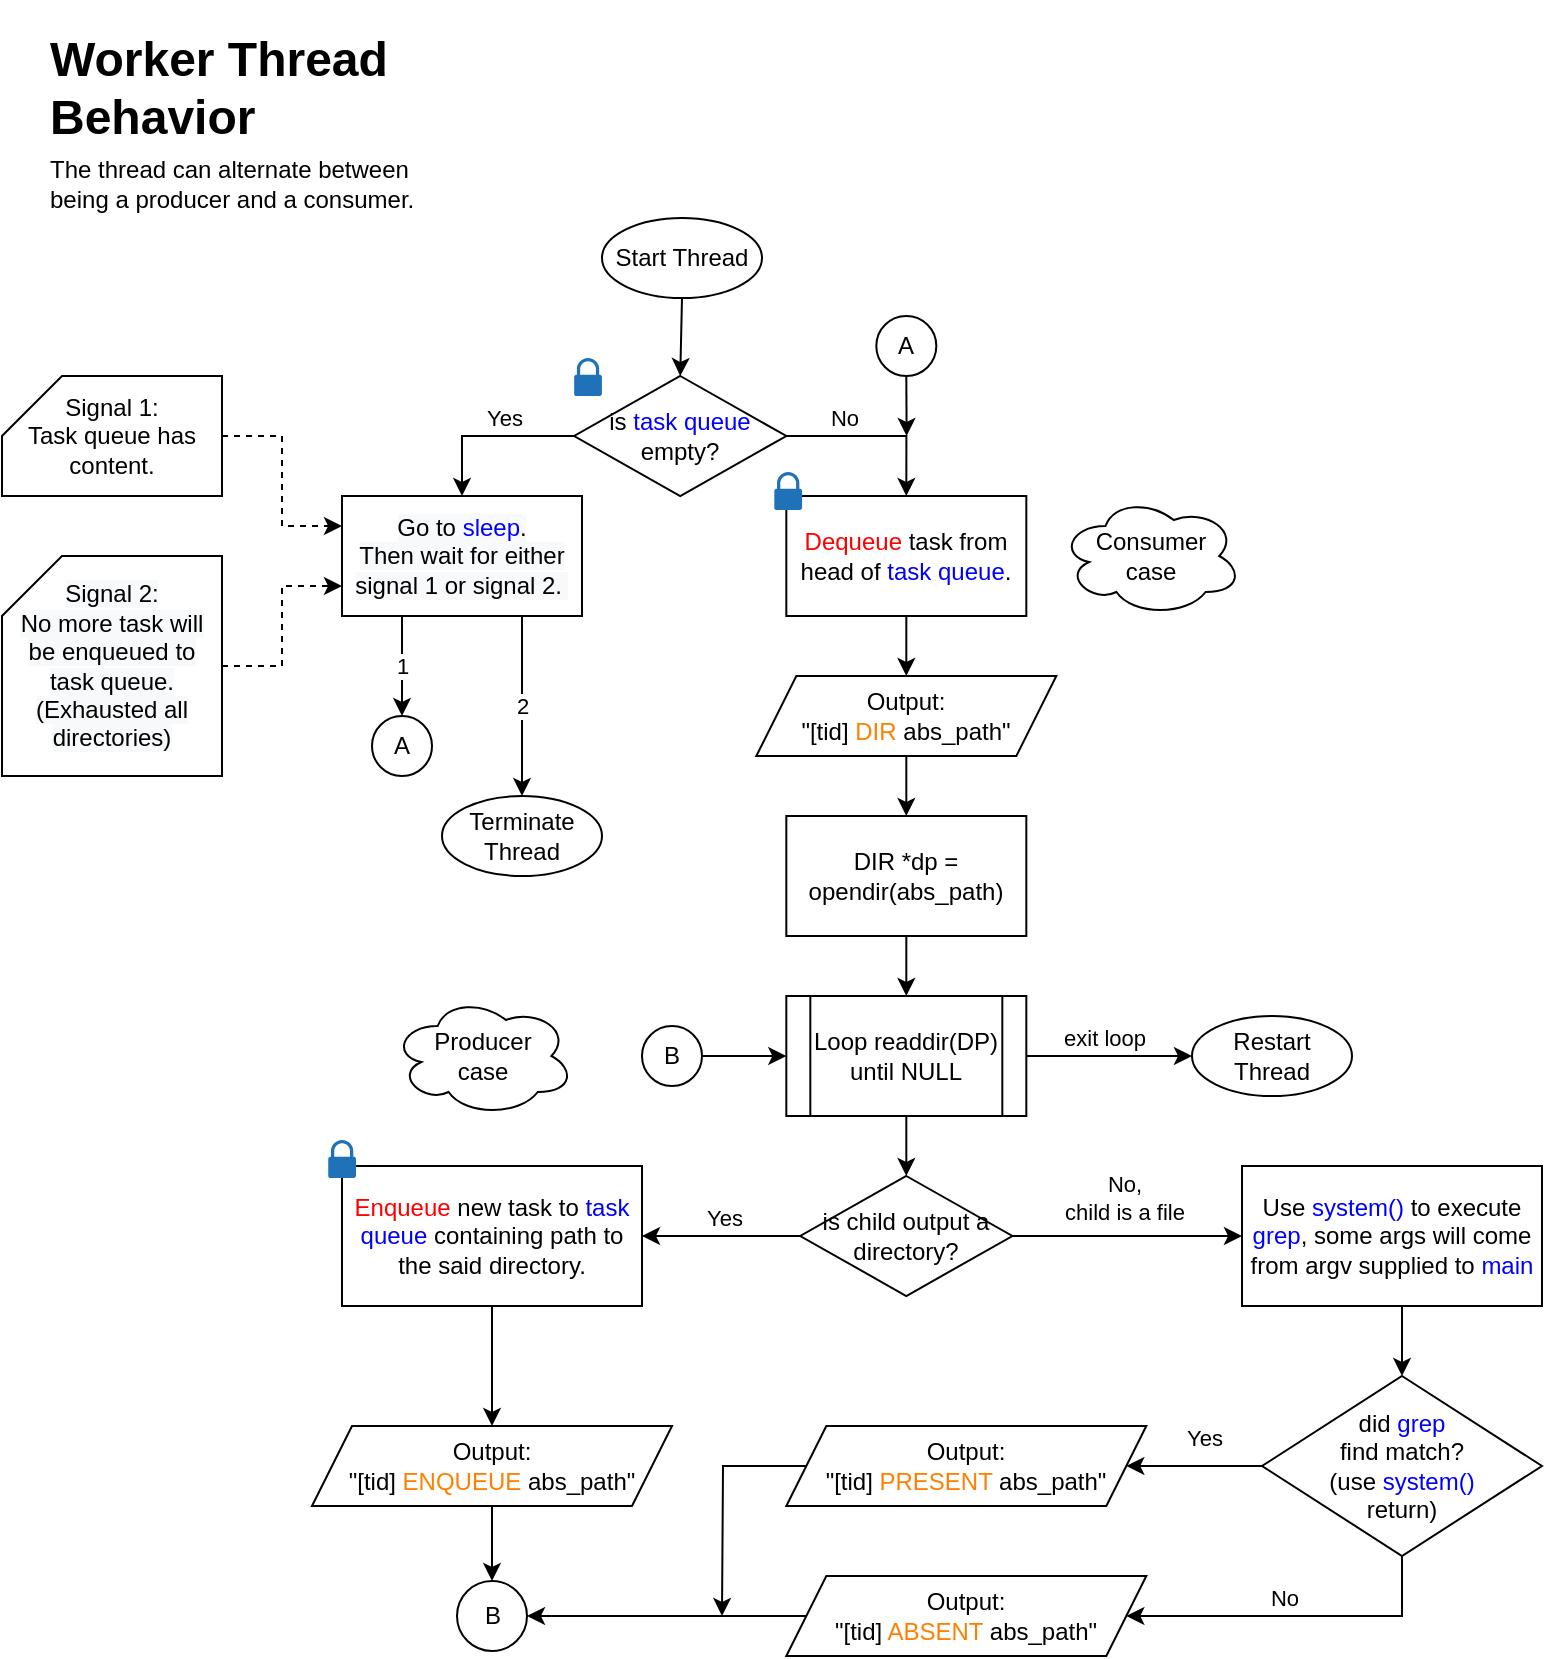 <mxfile version="18.1.3" type="device"><diagram id="C5RBs43oDa-KdzZeNtuy" name="Page-1"><mxGraphModel dx="1296" dy="806" grid="1" gridSize="10" guides="1" tooltips="1" connect="1" arrows="1" fold="1" page="1" pageScale="1" pageWidth="850" pageHeight="1100" math="0" shadow="0"><root><mxCell id="WIyWlLk6GJQsqaUBKTNV-0"/><mxCell id="WIyWlLk6GJQsqaUBKTNV-1" parent="WIyWlLk6GJQsqaUBKTNV-0"/><mxCell id="QdaDASI_tFsIy3ZHebgg-5" style="edgeStyle=orthogonalEdgeStyle;rounded=0;orthogonalLoop=1;jettySize=auto;html=1;exitX=0.5;exitY=1;exitDx=0;exitDy=0;entryX=0.5;entryY=0;entryDx=0;entryDy=0;" parent="WIyWlLk6GJQsqaUBKTNV-1" source="QdaDASI_tFsIy3ZHebgg-0" target="QdaDASI_tFsIy3ZHebgg-4" edge="1"><mxGeometry relative="1" as="geometry"/></mxCell><mxCell id="QdaDASI_tFsIy3ZHebgg-0" value="Start Thread" style="ellipse;whiteSpace=wrap;html=1;" parent="WIyWlLk6GJQsqaUBKTNV-1" vertex="1"><mxGeometry x="329" y="140" width="80" height="40" as="geometry"/></mxCell><mxCell id="QdaDASI_tFsIy3ZHebgg-11" value="Yes" style="edgeStyle=orthogonalEdgeStyle;rounded=0;orthogonalLoop=1;jettySize=auto;html=1;exitX=0;exitY=0.5;exitDx=0;exitDy=0;entryX=0.5;entryY=0;entryDx=0;entryDy=0;" parent="WIyWlLk6GJQsqaUBKTNV-1" source="QdaDASI_tFsIy3ZHebgg-4" target="QdaDASI_tFsIy3ZHebgg-10" edge="1"><mxGeometry x="-0.185" y="-9" relative="1" as="geometry"><mxPoint as="offset"/></mxGeometry></mxCell><mxCell id="QdaDASI_tFsIy3ZHebgg-40" value="No" style="edgeStyle=orthogonalEdgeStyle;rounded=0;orthogonalLoop=1;jettySize=auto;html=1;exitX=1;exitY=0.5;exitDx=0;exitDy=0;entryX=0.5;entryY=0;entryDx=0;entryDy=0;" parent="WIyWlLk6GJQsqaUBKTNV-1" source="QdaDASI_tFsIy3ZHebgg-4" target="QdaDASI_tFsIy3ZHebgg-38" edge="1"><mxGeometry x="-0.359" y="9" relative="1" as="geometry"><mxPoint as="offset"/></mxGeometry></mxCell><mxCell id="QdaDASI_tFsIy3ZHebgg-4" value="is &lt;font color=&quot;#0000ff&quot;&gt;task queue&lt;/font&gt; empty?" style="rhombus;whiteSpace=wrap;html=1;" parent="WIyWlLk6GJQsqaUBKTNV-1" vertex="1"><mxGeometry x="315.08" y="219" width="106.08" height="60" as="geometry"/></mxCell><mxCell id="QdaDASI_tFsIy3ZHebgg-28" value="2" style="edgeStyle=orthogonalEdgeStyle;rounded=0;orthogonalLoop=1;jettySize=auto;html=1;exitX=0.75;exitY=1;exitDx=0;exitDy=0;entryX=0.5;entryY=0;entryDx=0;entryDy=0;" parent="WIyWlLk6GJQsqaUBKTNV-1" source="QdaDASI_tFsIy3ZHebgg-10" target="QdaDASI_tFsIy3ZHebgg-37" edge="1"><mxGeometry relative="1" as="geometry"><mxPoint x="284.833" y="419.0" as="targetPoint"/></mxGeometry></mxCell><mxCell id="QdaDASI_tFsIy3ZHebgg-10" value="&lt;span style=&quot;color: rgb(0, 0, 0); font-family: Helvetica; font-size: 12px; font-style: normal; font-variant-ligatures: normal; font-variant-caps: normal; font-weight: 400; letter-spacing: normal; orphans: 2; text-align: center; text-indent: 0px; text-transform: none; widows: 2; word-spacing: 0px; -webkit-text-stroke-width: 0px; background-color: rgb(248, 249, 250); text-decoration-thickness: initial; text-decoration-style: initial; text-decoration-color: initial; float: none; display: inline !important;&quot;&gt;Go to &lt;/span&gt;&lt;span style=&quot;font-family: Helvetica; font-size: 12px; font-style: normal; font-variant-ligatures: normal; font-variant-caps: normal; font-weight: 400; letter-spacing: normal; orphans: 2; text-align: center; text-indent: 0px; text-transform: none; widows: 2; word-spacing: 0px; -webkit-text-stroke-width: 0px; background-color: rgb(248, 249, 250); text-decoration-thickness: initial; text-decoration-style: initial; text-decoration-color: initial; float: none; display: inline !important;&quot;&gt;&lt;font color=&quot;#0000ff&quot;&gt;sleep&lt;/font&gt;&lt;/span&gt;&lt;span style=&quot;color: rgb(0, 0, 0); font-family: Helvetica; font-size: 12px; font-style: normal; font-variant-ligatures: normal; font-variant-caps: normal; font-weight: 400; letter-spacing: normal; orphans: 2; text-align: center; text-indent: 0px; text-transform: none; widows: 2; word-spacing: 0px; -webkit-text-stroke-width: 0px; background-color: rgb(248, 249, 250); text-decoration-thickness: initial; text-decoration-style: initial; text-decoration-color: initial; float: none; display: inline !important;&quot;&gt;.&lt;br&gt;Then wait for either&lt;br&gt;signal 1 or signal 2.&amp;nbsp;&lt;/span&gt;" style="rounded=0;whiteSpace=wrap;html=1;" parent="WIyWlLk6GJQsqaUBKTNV-1" vertex="1"><mxGeometry x="199" y="279" width="120" height="60" as="geometry"/></mxCell><mxCell id="QdaDASI_tFsIy3ZHebgg-24" style="edgeStyle=orthogonalEdgeStyle;rounded=0;orthogonalLoop=1;jettySize=auto;html=1;exitX=1;exitY=0.5;exitDx=0;exitDy=0;exitPerimeter=0;entryX=0;entryY=0.75;entryDx=0;entryDy=0;dashed=1;" parent="WIyWlLk6GJQsqaUBKTNV-1" source="QdaDASI_tFsIy3ZHebgg-19" target="QdaDASI_tFsIy3ZHebgg-10" edge="1"><mxGeometry relative="1" as="geometry"/></mxCell><mxCell id="QdaDASI_tFsIy3ZHebgg-19" value="&lt;span style=&quot;color: rgb(0, 0, 0); font-family: Helvetica; font-size: 12px; font-style: normal; font-variant-ligatures: normal; font-variant-caps: normal; font-weight: 400; letter-spacing: normal; orphans: 2; text-align: center; text-indent: 0px; text-transform: none; widows: 2; word-spacing: 0px; -webkit-text-stroke-width: 0px; background-color: rgb(248, 249, 250); text-decoration-thickness: initial; text-decoration-style: initial; text-decoration-color: initial; float: none; display: inline !important;&quot;&gt;Signal 2:&lt;/span&gt;&lt;br style=&quot;color: rgb(0, 0, 0); font-family: Helvetica; font-size: 12px; font-style: normal; font-variant-ligatures: normal; font-variant-caps: normal; font-weight: 400; letter-spacing: normal; orphans: 2; text-align: center; text-indent: 0px; text-transform: none; widows: 2; word-spacing: 0px; -webkit-text-stroke-width: 0px; background-color: rgb(248, 249, 250); text-decoration-thickness: initial; text-decoration-style: initial; text-decoration-color: initial;&quot;&gt;&lt;span style=&quot;color: rgb(0, 0, 0); font-family: Helvetica; font-size: 12px; font-style: normal; font-variant-ligatures: normal; font-variant-caps: normal; font-weight: 400; letter-spacing: normal; orphans: 2; text-align: center; text-indent: 0px; text-transform: none; widows: 2; word-spacing: 0px; -webkit-text-stroke-width: 0px; background-color: rgb(248, 249, 250); text-decoration-thickness: initial; text-decoration-style: initial; text-decoration-color: initial; float: none; display: inline !important;&quot;&gt;No more task will be enqueued to task queue.&lt;/span&gt;&lt;br style=&quot;color: rgb(0, 0, 0); font-family: Helvetica; font-size: 12px; font-style: normal; font-variant-ligatures: normal; font-variant-caps: normal; font-weight: 400; letter-spacing: normal; orphans: 2; text-align: center; text-indent: 0px; text-transform: none; widows: 2; word-spacing: 0px; -webkit-text-stroke-width: 0px; background-color: rgb(248, 249, 250); text-decoration-thickness: initial; text-decoration-style: initial; text-decoration-color: initial;&quot;&gt;&lt;span style=&quot;color: rgb(0, 0, 0); font-family: Helvetica; font-size: 12px; font-style: normal; font-variant-ligatures: normal; font-variant-caps: normal; font-weight: 400; letter-spacing: normal; orphans: 2; text-align: center; text-indent: 0px; text-transform: none; widows: 2; word-spacing: 0px; -webkit-text-stroke-width: 0px; background-color: rgb(248, 249, 250); text-decoration-thickness: initial; text-decoration-style: initial; text-decoration-color: initial; float: none; display: inline !important;&quot;&gt;(Exhausted all directories)&lt;/span&gt;" style="shape=card;whiteSpace=wrap;html=1;" parent="WIyWlLk6GJQsqaUBKTNV-1" vertex="1"><mxGeometry x="29" y="309" width="110" height="110" as="geometry"/></mxCell><mxCell id="QdaDASI_tFsIy3ZHebgg-21" style="edgeStyle=orthogonalEdgeStyle;rounded=0;orthogonalLoop=1;jettySize=auto;html=1;exitX=1;exitY=0.5;exitDx=0;exitDy=0;exitPerimeter=0;entryX=0;entryY=0.25;entryDx=0;entryDy=0;dashed=1;" parent="WIyWlLk6GJQsqaUBKTNV-1" source="QdaDASI_tFsIy3ZHebgg-20" target="QdaDASI_tFsIy3ZHebgg-10" edge="1"><mxGeometry relative="1" as="geometry"/></mxCell><mxCell id="QdaDASI_tFsIy3ZHebgg-20" value="Signal 1:&lt;br&gt;Task queue has content." style="shape=card;whiteSpace=wrap;html=1;" parent="WIyWlLk6GJQsqaUBKTNV-1" vertex="1"><mxGeometry x="29" y="219" width="110" height="60" as="geometry"/></mxCell><mxCell id="QdaDASI_tFsIy3ZHebgg-26" value="1" style="edgeStyle=orthogonalEdgeStyle;rounded=0;orthogonalLoop=1;jettySize=auto;html=1;exitX=0.25;exitY=1;exitDx=0;exitDy=0;entryX=0.5;entryY=0;entryDx=0;entryDy=0;" parent="WIyWlLk6GJQsqaUBKTNV-1" source="QdaDASI_tFsIy3ZHebgg-10" target="QdaDASI_tFsIy3ZHebgg-29" edge="1"><mxGeometry relative="1" as="geometry"><mxPoint x="65" y="9" as="targetPoint"/></mxGeometry></mxCell><mxCell id="QdaDASI_tFsIy3ZHebgg-29" value="A" style="ellipse;whiteSpace=wrap;html=1;aspect=fixed;" parent="WIyWlLk6GJQsqaUBKTNV-1" vertex="1"><mxGeometry x="214" y="389" width="30" height="30" as="geometry"/></mxCell><mxCell id="QdaDASI_tFsIy3ZHebgg-37" value="Terminate Thread" style="ellipse;whiteSpace=wrap;html=1;" parent="WIyWlLk6GJQsqaUBKTNV-1" vertex="1"><mxGeometry x="249" y="429" width="80" height="40" as="geometry"/></mxCell><mxCell id="QdaDASI_tFsIy3ZHebgg-44" style="edgeStyle=orthogonalEdgeStyle;rounded=0;orthogonalLoop=1;jettySize=auto;html=1;exitX=0.5;exitY=1;exitDx=0;exitDy=0;entryX=0.5;entryY=0;entryDx=0;entryDy=0;" parent="WIyWlLk6GJQsqaUBKTNV-1" source="QdaDASI_tFsIy3ZHebgg-38" target="QdaDASI_tFsIy3ZHebgg-43" edge="1"><mxGeometry relative="1" as="geometry"/></mxCell><mxCell id="QdaDASI_tFsIy3ZHebgg-38" value="&lt;font color=&quot;#ff0000&quot;&gt;Dequeue &lt;/font&gt;task from head of &lt;font color=&quot;#0000ff&quot;&gt;task queue&lt;/font&gt;." style="rounded=0;whiteSpace=wrap;html=1;" parent="WIyWlLk6GJQsqaUBKTNV-1" vertex="1"><mxGeometry x="421.16" y="279" width="120" height="60" as="geometry"/></mxCell><mxCell id="QdaDASI_tFsIy3ZHebgg-42" style="edgeStyle=orthogonalEdgeStyle;rounded=0;orthogonalLoop=1;jettySize=auto;html=1;exitX=0.5;exitY=1;exitDx=0;exitDy=0;" parent="WIyWlLk6GJQsqaUBKTNV-1" source="QdaDASI_tFsIy3ZHebgg-41" edge="1"><mxGeometry relative="1" as="geometry"><mxPoint x="481.31" y="249" as="targetPoint"/></mxGeometry></mxCell><mxCell id="QdaDASI_tFsIy3ZHebgg-41" value="A" style="ellipse;whiteSpace=wrap;html=1;aspect=fixed;" parent="WIyWlLk6GJQsqaUBKTNV-1" vertex="1"><mxGeometry x="466.16" y="189" width="30" height="30" as="geometry"/></mxCell><mxCell id="QdaDASI_tFsIy3ZHebgg-49" style="edgeStyle=orthogonalEdgeStyle;rounded=0;orthogonalLoop=1;jettySize=auto;html=1;exitX=0.5;exitY=1;exitDx=0;exitDy=0;entryX=0.5;entryY=0;entryDx=0;entryDy=0;" parent="WIyWlLk6GJQsqaUBKTNV-1" source="QdaDASI_tFsIy3ZHebgg-43" target="QdaDASI_tFsIy3ZHebgg-45" edge="1"><mxGeometry relative="1" as="geometry"/></mxCell><mxCell id="QdaDASI_tFsIy3ZHebgg-43" value="Output:&lt;br&gt;&quot;[tid] &lt;font color=&quot;#ff8000&quot;&gt;DIR &lt;/font&gt;abs_path&quot;" style="shape=parallelogram;perimeter=parallelogramPerimeter;whiteSpace=wrap;html=1;fixedSize=1;" parent="WIyWlLk6GJQsqaUBKTNV-1" vertex="1"><mxGeometry x="406.16" y="369" width="150" height="40" as="geometry"/></mxCell><mxCell id="QdaDASI_tFsIy3ZHebgg-50" style="edgeStyle=orthogonalEdgeStyle;rounded=0;orthogonalLoop=1;jettySize=auto;html=1;exitX=0.5;exitY=1;exitDx=0;exitDy=0;entryX=0.5;entryY=0;entryDx=0;entryDy=0;" parent="WIyWlLk6GJQsqaUBKTNV-1" source="QdaDASI_tFsIy3ZHebgg-45" target="QdaDASI_tFsIy3ZHebgg-48" edge="1"><mxGeometry relative="1" as="geometry"/></mxCell><mxCell id="QdaDASI_tFsIy3ZHebgg-45" value="DIR *dp = opendir(abs_path)" style="rounded=0;whiteSpace=wrap;html=1;" parent="WIyWlLk6GJQsqaUBKTNV-1" vertex="1"><mxGeometry x="421.16" y="439" width="120" height="60" as="geometry"/></mxCell><mxCell id="QdaDASI_tFsIy3ZHebgg-55" style="edgeStyle=orthogonalEdgeStyle;rounded=0;orthogonalLoop=1;jettySize=auto;html=1;exitX=0.5;exitY=1;exitDx=0;exitDy=0;entryX=0.5;entryY=0;entryDx=0;entryDy=0;" parent="WIyWlLk6GJQsqaUBKTNV-1" source="QdaDASI_tFsIy3ZHebgg-48" target="QdaDASI_tFsIy3ZHebgg-53" edge="1"><mxGeometry relative="1" as="geometry"/></mxCell><mxCell id="QdaDASI_tFsIy3ZHebgg-63" value="exit loop" style="edgeStyle=orthogonalEdgeStyle;rounded=0;orthogonalLoop=1;jettySize=auto;html=1;exitX=1;exitY=0.5;exitDx=0;exitDy=0;entryX=0;entryY=0.5;entryDx=0;entryDy=0;" parent="WIyWlLk6GJQsqaUBKTNV-1" source="QdaDASI_tFsIy3ZHebgg-48" target="QdaDASI_tFsIy3ZHebgg-65" edge="1"><mxGeometry x="-0.062" y="9" relative="1" as="geometry"><mxPoint x="589" y="558.833" as="targetPoint"/><mxPoint as="offset"/></mxGeometry></mxCell><mxCell id="QdaDASI_tFsIy3ZHebgg-48" value="Loop readdir(DP)&lt;br&gt;until NULL" style="shape=process;whiteSpace=wrap;html=1;backgroundOutline=1;" parent="WIyWlLk6GJQsqaUBKTNV-1" vertex="1"><mxGeometry x="421.16" y="529" width="120" height="60" as="geometry"/></mxCell><mxCell id="QdaDASI_tFsIy3ZHebgg-57" value="Yes" style="edgeStyle=orthogonalEdgeStyle;rounded=0;orthogonalLoop=1;jettySize=auto;html=1;exitX=0;exitY=0.5;exitDx=0;exitDy=0;entryX=1;entryY=0.5;entryDx=0;entryDy=0;" parent="WIyWlLk6GJQsqaUBKTNV-1" source="QdaDASI_tFsIy3ZHebgg-53" target="QdaDASI_tFsIy3ZHebgg-56" edge="1"><mxGeometry x="-0.036" y="-9" relative="1" as="geometry"><mxPoint as="offset"/></mxGeometry></mxCell><mxCell id="QdaDASI_tFsIy3ZHebgg-69" value="No,&lt;br&gt;child is a file" style="edgeStyle=orthogonalEdgeStyle;rounded=0;orthogonalLoop=1;jettySize=auto;html=1;exitX=1;exitY=0.5;exitDx=0;exitDy=0;entryX=0;entryY=0.5;entryDx=0;entryDy=0;" parent="WIyWlLk6GJQsqaUBKTNV-1" source="QdaDASI_tFsIy3ZHebgg-53" target="QdaDASI_tFsIy3ZHebgg-68" edge="1"><mxGeometry x="-0.028" y="19" relative="1" as="geometry"><mxPoint as="offset"/></mxGeometry></mxCell><mxCell id="QdaDASI_tFsIy3ZHebgg-53" value="is child output a directory?" style="rhombus;whiteSpace=wrap;html=1;" parent="WIyWlLk6GJQsqaUBKTNV-1" vertex="1"><mxGeometry x="428.12" y="619" width="106.08" height="60" as="geometry"/></mxCell><mxCell id="QdaDASI_tFsIy3ZHebgg-79" style="edgeStyle=orthogonalEdgeStyle;rounded=0;orthogonalLoop=1;jettySize=auto;html=1;exitX=0.5;exitY=1;exitDx=0;exitDy=0;entryX=0.5;entryY=0;entryDx=0;entryDy=0;" parent="WIyWlLk6GJQsqaUBKTNV-1" source="QdaDASI_tFsIy3ZHebgg-56" target="QdaDASI_tFsIy3ZHebgg-58" edge="1"><mxGeometry relative="1" as="geometry"/></mxCell><mxCell id="QdaDASI_tFsIy3ZHebgg-56" value="&lt;font color=&quot;#ff0000&quot;&gt;Enqueue &lt;/font&gt;new task to &lt;font color=&quot;#0000ff&quot;&gt;task queue&lt;/font&gt; containing path to the said directory." style="rounded=0;whiteSpace=wrap;html=1;" parent="WIyWlLk6GJQsqaUBKTNV-1" vertex="1"><mxGeometry x="199" y="614" width="150" height="70" as="geometry"/></mxCell><mxCell id="QdaDASI_tFsIy3ZHebgg-83" style="edgeStyle=orthogonalEdgeStyle;rounded=0;orthogonalLoop=1;jettySize=auto;html=1;exitX=0.5;exitY=1;exitDx=0;exitDy=0;entryX=0.5;entryY=0;entryDx=0;entryDy=0;" parent="WIyWlLk6GJQsqaUBKTNV-1" source="QdaDASI_tFsIy3ZHebgg-58" target="QdaDASI_tFsIy3ZHebgg-82" edge="1"><mxGeometry relative="1" as="geometry"/></mxCell><mxCell id="QdaDASI_tFsIy3ZHebgg-58" value="Output:&lt;br&gt;&quot;[tid] &lt;font color=&quot;#ff8000&quot;&gt;ENQUEUE &lt;/font&gt;abs_path&quot;" style="shape=parallelogram;perimeter=parallelogramPerimeter;whiteSpace=wrap;html=1;fixedSize=1;" parent="WIyWlLk6GJQsqaUBKTNV-1" vertex="1"><mxGeometry x="184" y="744" width="180" height="40" as="geometry"/></mxCell><mxCell id="QdaDASI_tFsIy3ZHebgg-65" value="Restart Thread" style="ellipse;whiteSpace=wrap;html=1;" parent="WIyWlLk6GJQsqaUBKTNV-1" vertex="1"><mxGeometry x="624" y="539" width="80" height="40" as="geometry"/></mxCell><mxCell id="QdaDASI_tFsIy3ZHebgg-72" style="edgeStyle=orthogonalEdgeStyle;rounded=0;orthogonalLoop=1;jettySize=auto;html=1;exitX=0.5;exitY=1;exitDx=0;exitDy=0;entryX=0.5;entryY=0;entryDx=0;entryDy=0;" parent="WIyWlLk6GJQsqaUBKTNV-1" source="QdaDASI_tFsIy3ZHebgg-68" target="QdaDASI_tFsIy3ZHebgg-71" edge="1"><mxGeometry relative="1" as="geometry"/></mxCell><mxCell id="QdaDASI_tFsIy3ZHebgg-68" value="Use &lt;font color=&quot;#0000ff&quot;&gt;system()&lt;/font&gt; to execute &lt;font color=&quot;#0000ff&quot;&gt;grep&lt;/font&gt;, some args will come from argv supplied to &lt;font color=&quot;#0000ff&quot;&gt;main&lt;/font&gt;" style="rounded=0;whiteSpace=wrap;html=1;" parent="WIyWlLk6GJQsqaUBKTNV-1" vertex="1"><mxGeometry x="649" y="614" width="150" height="70" as="geometry"/></mxCell><mxCell id="QdaDASI_tFsIy3ZHebgg-73" value="Yes" style="edgeStyle=orthogonalEdgeStyle;rounded=0;orthogonalLoop=1;jettySize=auto;html=1;exitX=0;exitY=0.5;exitDx=0;exitDy=0;entryX=1;entryY=0.5;entryDx=0;entryDy=0;" parent="WIyWlLk6GJQsqaUBKTNV-1" source="QdaDASI_tFsIy3ZHebgg-71" target="QdaDASI_tFsIy3ZHebgg-74" edge="1"><mxGeometry x="-0.145" y="-14" relative="1" as="geometry"><mxPoint x="529" y="758.833" as="targetPoint"/><mxPoint as="offset"/></mxGeometry></mxCell><mxCell id="QdaDASI_tFsIy3ZHebgg-78" value="No" style="edgeStyle=orthogonalEdgeStyle;rounded=0;orthogonalLoop=1;jettySize=auto;html=1;exitX=0.5;exitY=1;exitDx=0;exitDy=0;entryX=1;entryY=0.5;entryDx=0;entryDy=0;" parent="WIyWlLk6GJQsqaUBKTNV-1" source="QdaDASI_tFsIy3ZHebgg-71" target="QdaDASI_tFsIy3ZHebgg-76" edge="1"><mxGeometry x="0.06" y="-9" relative="1" as="geometry"><Array as="points"><mxPoint x="729" y="839"/></Array><mxPoint as="offset"/></mxGeometry></mxCell><mxCell id="QdaDASI_tFsIy3ZHebgg-71" value="did &lt;font color=&quot;#0000ff&quot;&gt;grep&lt;/font&gt;&lt;br&gt;find match?&lt;br&gt;(use &lt;font color=&quot;#0000ff&quot;&gt;system()&lt;/font&gt;&lt;br&gt;return)" style="rhombus;whiteSpace=wrap;html=1;" parent="WIyWlLk6GJQsqaUBKTNV-1" vertex="1"><mxGeometry x="659" y="719" width="140" height="90" as="geometry"/></mxCell><mxCell id="QdaDASI_tFsIy3ZHebgg-85" style="edgeStyle=orthogonalEdgeStyle;rounded=0;orthogonalLoop=1;jettySize=auto;html=1;exitX=0;exitY=0.5;exitDx=0;exitDy=0;" parent="WIyWlLk6GJQsqaUBKTNV-1" source="QdaDASI_tFsIy3ZHebgg-74" edge="1"><mxGeometry relative="1" as="geometry"><mxPoint x="389" y="839" as="targetPoint"/></mxGeometry></mxCell><mxCell id="QdaDASI_tFsIy3ZHebgg-74" value="Output:&lt;br&gt;&quot;[tid] &lt;font color=&quot;#ff8000&quot;&gt;PRESENT &lt;/font&gt;abs_path&quot;" style="shape=parallelogram;perimeter=parallelogramPerimeter;whiteSpace=wrap;html=1;fixedSize=1;" parent="WIyWlLk6GJQsqaUBKTNV-1" vertex="1"><mxGeometry x="421.16" y="744" width="180" height="40" as="geometry"/></mxCell><mxCell id="QdaDASI_tFsIy3ZHebgg-84" style="edgeStyle=orthogonalEdgeStyle;rounded=0;orthogonalLoop=1;jettySize=auto;html=1;exitX=0;exitY=0.5;exitDx=0;exitDy=0;entryX=1;entryY=0.5;entryDx=0;entryDy=0;" parent="WIyWlLk6GJQsqaUBKTNV-1" source="QdaDASI_tFsIy3ZHebgg-76" target="QdaDASI_tFsIy3ZHebgg-82" edge="1"><mxGeometry relative="1" as="geometry"/></mxCell><mxCell id="QdaDASI_tFsIy3ZHebgg-76" value="Output:&lt;br&gt;&quot;[tid] &lt;font color=&quot;#ff8000&quot;&gt;ABSENT &lt;/font&gt;abs_path&quot;" style="shape=parallelogram;perimeter=parallelogramPerimeter;whiteSpace=wrap;html=1;fixedSize=1;" parent="WIyWlLk6GJQsqaUBKTNV-1" vertex="1"><mxGeometry x="421.16" y="819" width="180" height="40" as="geometry"/></mxCell><mxCell id="QdaDASI_tFsIy3ZHebgg-81" style="edgeStyle=orthogonalEdgeStyle;rounded=0;orthogonalLoop=1;jettySize=auto;html=1;exitX=1;exitY=0.5;exitDx=0;exitDy=0;entryX=0;entryY=0.5;entryDx=0;entryDy=0;" parent="WIyWlLk6GJQsqaUBKTNV-1" source="QdaDASI_tFsIy3ZHebgg-80" target="QdaDASI_tFsIy3ZHebgg-48" edge="1"><mxGeometry relative="1" as="geometry"/></mxCell><mxCell id="QdaDASI_tFsIy3ZHebgg-80" value="B" style="ellipse;whiteSpace=wrap;html=1;aspect=fixed;" parent="WIyWlLk6GJQsqaUBKTNV-1" vertex="1"><mxGeometry x="349" y="544" width="30" height="30" as="geometry"/></mxCell><mxCell id="QdaDASI_tFsIy3ZHebgg-82" value="B" style="ellipse;whiteSpace=wrap;html=1;aspect=fixed;" parent="WIyWlLk6GJQsqaUBKTNV-1" vertex="1"><mxGeometry x="256.5" y="821.5" width="35" height="35" as="geometry"/></mxCell><mxCell id="QdaDASI_tFsIy3ZHebgg-91" value="&lt;h1 style=&quot;line-height: 1.2; font-size: 24px;&quot;&gt;Worker Thread Behavior&lt;/h1&gt;" style="text;html=1;strokeColor=none;fillColor=none;spacing=5;spacingTop=-20;whiteSpace=wrap;overflow=hidden;rounded=0;fontColor=#000000;" parent="WIyWlLk6GJQsqaUBKTNV-1" vertex="1"><mxGeometry x="47.5" y="41" width="192.5" height="69" as="geometry"/></mxCell><mxCell id="QdaDASI_tFsIy3ZHebgg-92" value="" style="sketch=0;pointerEvents=1;shadow=0;dashed=0;html=1;strokeColor=none;labelPosition=center;verticalLabelPosition=bottom;verticalAlign=top;outlineConnect=0;align=center;shape=mxgraph.office.security.lock_protected;fillColor=#2072B8;fontColor=#0000FF;" parent="WIyWlLk6GJQsqaUBKTNV-1" vertex="1"><mxGeometry x="315.08" y="210" width="13.88" height="19" as="geometry"/></mxCell><mxCell id="QdaDASI_tFsIy3ZHebgg-93" value="" style="sketch=0;pointerEvents=1;shadow=0;dashed=0;html=1;strokeColor=none;labelPosition=center;verticalLabelPosition=bottom;verticalAlign=top;outlineConnect=0;align=center;shape=mxgraph.office.security.lock_protected;fillColor=#2072B8;fontColor=#000000;" parent="WIyWlLk6GJQsqaUBKTNV-1" vertex="1"><mxGeometry x="415.16" y="267" width="13.88" height="19" as="geometry"/></mxCell><mxCell id="QdaDASI_tFsIy3ZHebgg-94" value="" style="sketch=0;pointerEvents=1;shadow=0;dashed=0;html=1;strokeColor=none;labelPosition=center;verticalLabelPosition=bottom;verticalAlign=top;outlineConnect=0;align=center;shape=mxgraph.office.security.lock_protected;fillColor=#2072B8;fontColor=#000000;" parent="WIyWlLk6GJQsqaUBKTNV-1" vertex="1"><mxGeometry x="192.12" y="601" width="13.88" height="19" as="geometry"/></mxCell><mxCell id="QdaDASI_tFsIy3ZHebgg-95" value="&lt;font color=&quot;#000000&quot;&gt;Producer&lt;br&gt;case&lt;/font&gt;" style="ellipse;shape=cloud;whiteSpace=wrap;html=1;fontColor=#0000FF;" parent="WIyWlLk6GJQsqaUBKTNV-1" vertex="1"><mxGeometry x="224.08" y="529" width="91" height="60" as="geometry"/></mxCell><mxCell id="QdaDASI_tFsIy3ZHebgg-97" value="&lt;font color=&quot;#000000&quot;&gt;Consumer&lt;br&gt;case&lt;/font&gt;" style="ellipse;shape=cloud;whiteSpace=wrap;html=1;fontColor=#0000FF;" parent="WIyWlLk6GJQsqaUBKTNV-1" vertex="1"><mxGeometry x="558.0" y="279" width="91" height="60" as="geometry"/></mxCell><mxCell id="QdaDASI_tFsIy3ZHebgg-98" value="The thread can alternate between being a producer and a consumer." style="text;strokeColor=none;fillColor=none;align=left;verticalAlign=middle;whiteSpace=wrap;rounded=0;fontSize=12;fontColor=#000000;spacing=2;spacingRight=0;" parent="WIyWlLk6GJQsqaUBKTNV-1" vertex="1"><mxGeometry x="51" y="113" width="206" height="20" as="geometry"/></mxCell></root></mxGraphModel></diagram></mxfile>